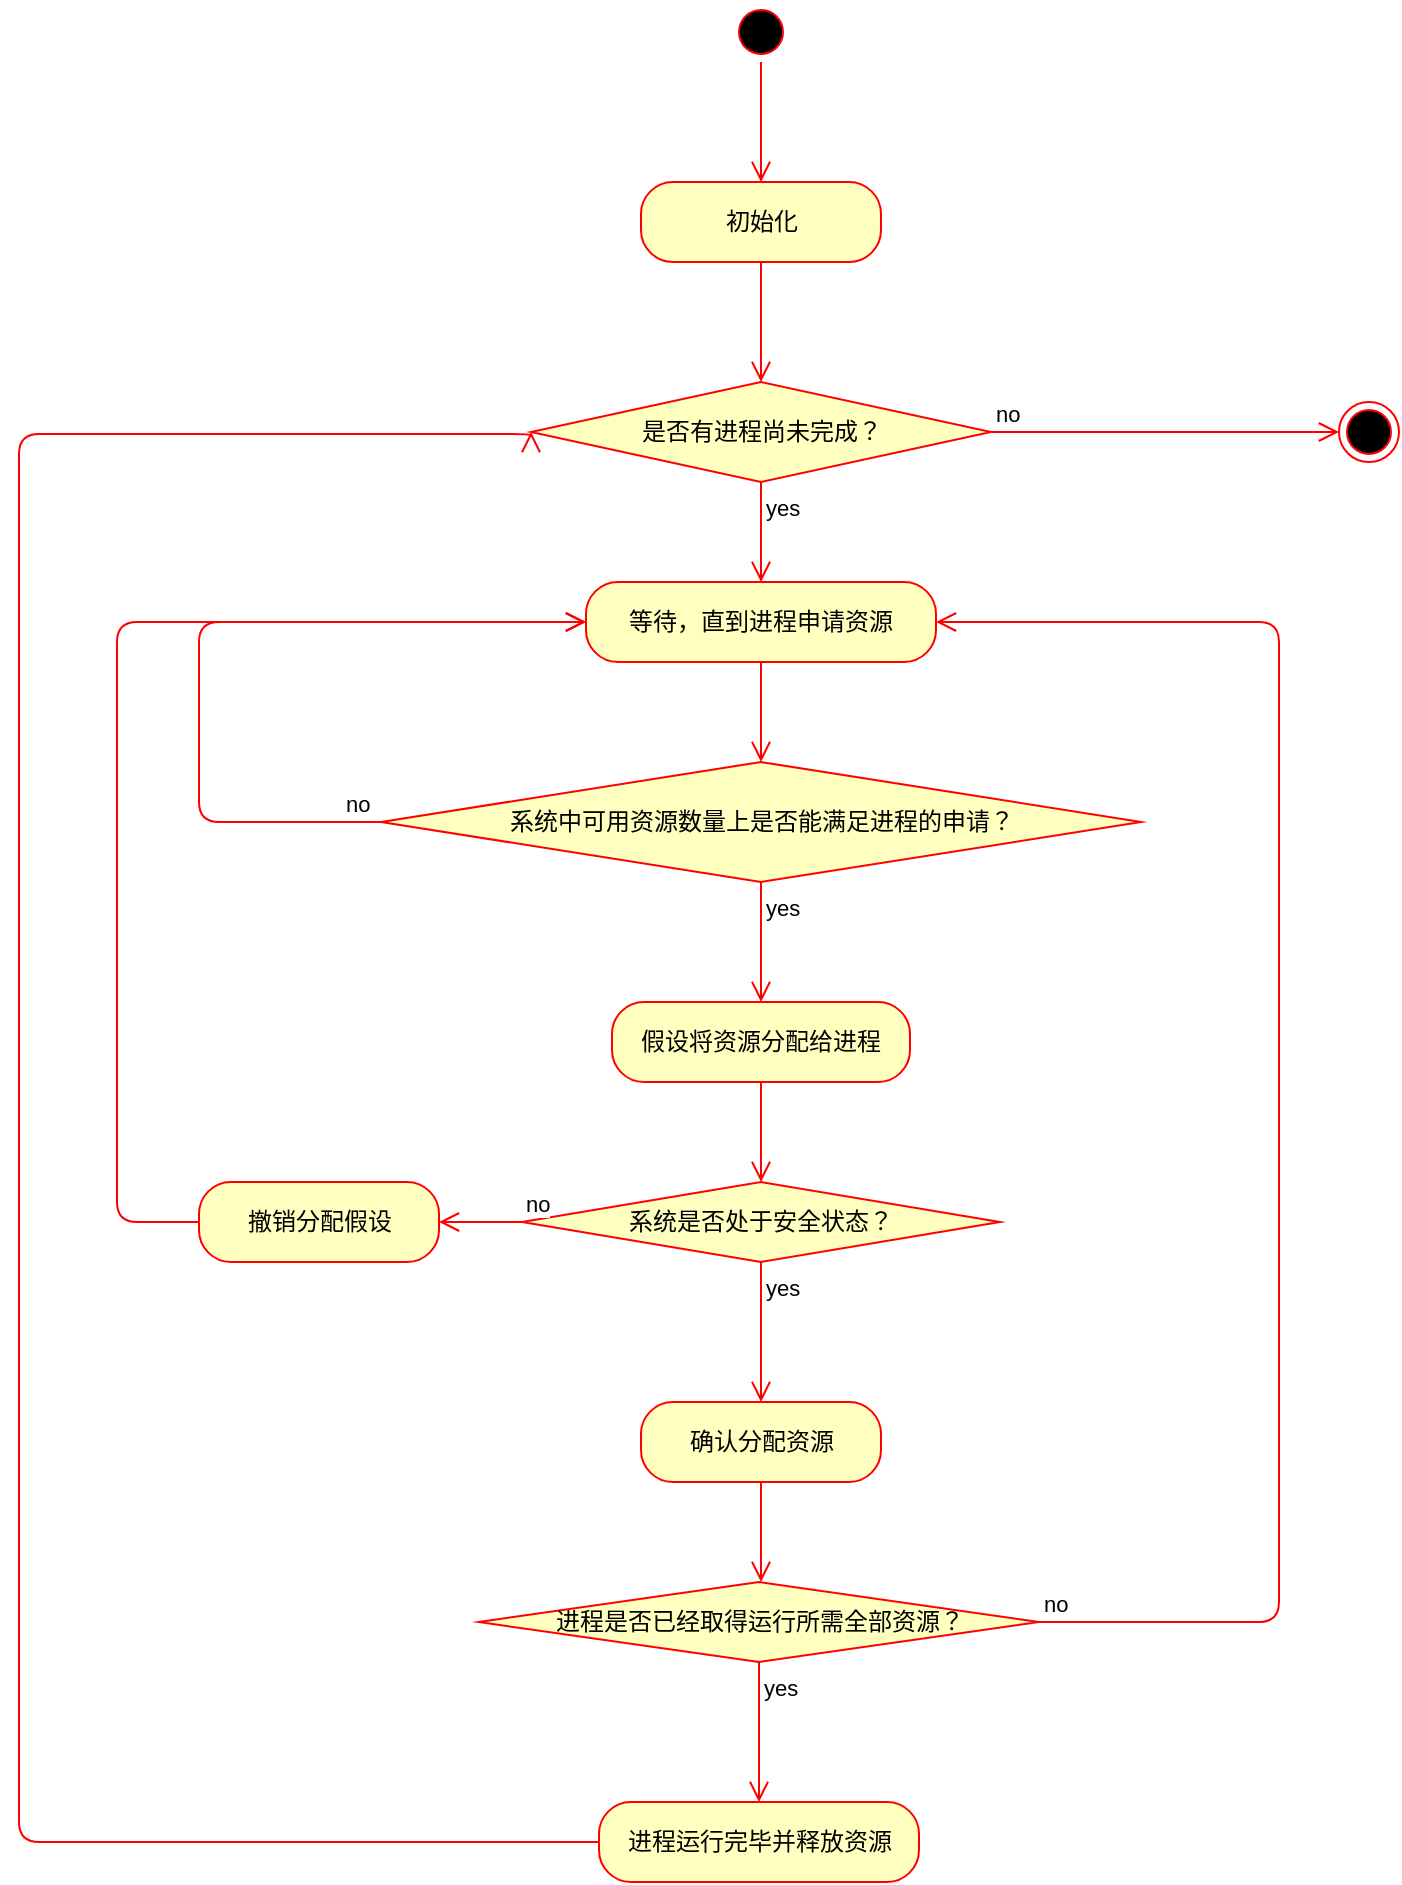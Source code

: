 <mxfile version="12.1.7" type="device" pages="1"><diagram id="D8LIalpdU_l5YW0hDuCL" name="第 1 页"><mxGraphModel dx="2234" dy="1446" grid="1" gridSize="10" guides="1" tooltips="1" connect="1" arrows="1" fold="1" page="1" pageScale="1" pageWidth="827" pageHeight="1169" math="0" shadow="0"><root><mxCell id="0"/><mxCell id="1" parent="0"/><mxCell id="FZSwvR9cWrB7vI6zydYD-1" value="" style="ellipse;html=1;shape=startState;fillColor=#000000;strokeColor=#ff0000;" parent="1" vertex="1"><mxGeometry x="424.5" y="100" width="30" height="30" as="geometry"/></mxCell><mxCell id="FZSwvR9cWrB7vI6zydYD-2" value="" style="edgeStyle=orthogonalEdgeStyle;html=1;verticalAlign=bottom;endArrow=open;endSize=8;strokeColor=#ff0000;" parent="1" source="FZSwvR9cWrB7vI6zydYD-1" edge="1"><mxGeometry relative="1" as="geometry"><mxPoint x="439.5" y="190" as="targetPoint"/></mxGeometry></mxCell><mxCell id="dXnBlqJgYHVnfWdCDRpL-4" value="初始化" style="rounded=1;whiteSpace=wrap;html=1;arcSize=40;fontColor=#000000;fillColor=#ffffc0;strokeColor=#ff0000;" vertex="1" parent="1"><mxGeometry x="379.5" y="190" width="120" height="40" as="geometry"/></mxCell><mxCell id="dXnBlqJgYHVnfWdCDRpL-5" value="" style="edgeStyle=orthogonalEdgeStyle;html=1;verticalAlign=bottom;endArrow=open;endSize=8;strokeColor=#ff0000;" edge="1" source="dXnBlqJgYHVnfWdCDRpL-4" parent="1"><mxGeometry relative="1" as="geometry"><mxPoint x="439.5" y="290" as="targetPoint"/></mxGeometry></mxCell><mxCell id="dXnBlqJgYHVnfWdCDRpL-6" value="是否有进程尚未完成？" style="rhombus;whiteSpace=wrap;html=1;fillColor=#ffffc0;strokeColor=#ff0000;" vertex="1" parent="1"><mxGeometry x="324.5" y="290" width="230" height="50" as="geometry"/></mxCell><mxCell id="dXnBlqJgYHVnfWdCDRpL-7" value="no" style="edgeStyle=orthogonalEdgeStyle;html=1;align=left;verticalAlign=bottom;endArrow=open;endSize=8;strokeColor=#ff0000;" edge="1" source="dXnBlqJgYHVnfWdCDRpL-6" parent="1" target="dXnBlqJgYHVnfWdCDRpL-28"><mxGeometry x="-1" relative="1" as="geometry"><mxPoint x="678.5" y="315" as="targetPoint"/></mxGeometry></mxCell><mxCell id="dXnBlqJgYHVnfWdCDRpL-8" value="yes" style="edgeStyle=orthogonalEdgeStyle;html=1;align=left;verticalAlign=top;endArrow=open;endSize=8;strokeColor=#ff0000;entryX=0.5;entryY=0;entryDx=0;entryDy=0;" edge="1" source="dXnBlqJgYHVnfWdCDRpL-6" parent="1" target="dXnBlqJgYHVnfWdCDRpL-10"><mxGeometry x="-1" relative="1" as="geometry"><mxPoint x="439.5" y="380" as="targetPoint"/></mxGeometry></mxCell><mxCell id="dXnBlqJgYHVnfWdCDRpL-10" value="等待，直到进程申请资源" style="rounded=1;whiteSpace=wrap;html=1;arcSize=40;fontColor=#000000;fillColor=#ffffc0;strokeColor=#ff0000;" vertex="1" parent="1"><mxGeometry x="352" y="390" width="175" height="40" as="geometry"/></mxCell><mxCell id="dXnBlqJgYHVnfWdCDRpL-11" value="" style="edgeStyle=orthogonalEdgeStyle;html=1;verticalAlign=bottom;endArrow=open;endSize=8;strokeColor=#ff0000;" edge="1" source="dXnBlqJgYHVnfWdCDRpL-10" parent="1"><mxGeometry relative="1" as="geometry"><mxPoint x="439.5" y="480" as="targetPoint"/></mxGeometry></mxCell><mxCell id="dXnBlqJgYHVnfWdCDRpL-14" value="系统中可用资源数量上是否能满足进程的申请？" style="rhombus;whiteSpace=wrap;html=1;fillColor=#ffffc0;strokeColor=#ff0000;" vertex="1" parent="1"><mxGeometry x="249.5" y="480" width="380" height="60" as="geometry"/></mxCell><mxCell id="dXnBlqJgYHVnfWdCDRpL-15" value="no" style="edgeStyle=orthogonalEdgeStyle;html=1;align=left;verticalAlign=bottom;endArrow=open;endSize=8;strokeColor=#ff0000;entryX=0;entryY=0.5;entryDx=0;entryDy=0;" edge="1" source="dXnBlqJgYHVnfWdCDRpL-14" parent="1" target="dXnBlqJgYHVnfWdCDRpL-10"><mxGeometry x="-0.895" relative="1" as="geometry"><mxPoint x="704.5" y="260" as="targetPoint"/><Array as="points"><mxPoint x="158.5" y="510"/><mxPoint x="158.5" y="410"/></Array><mxPoint as="offset"/></mxGeometry></mxCell><mxCell id="dXnBlqJgYHVnfWdCDRpL-16" value="yes" style="edgeStyle=orthogonalEdgeStyle;html=1;align=left;verticalAlign=top;endArrow=open;endSize=8;strokeColor=#ff0000;" edge="1" source="dXnBlqJgYHVnfWdCDRpL-14" parent="1"><mxGeometry x="-1" relative="1" as="geometry"><mxPoint x="439.5" y="600" as="targetPoint"/></mxGeometry></mxCell><mxCell id="dXnBlqJgYHVnfWdCDRpL-19" value="假设将资源分配给进程" style="rounded=1;whiteSpace=wrap;html=1;arcSize=40;fontColor=#000000;fillColor=#ffffc0;strokeColor=#ff0000;" vertex="1" parent="1"><mxGeometry x="365" y="600" width="149" height="40" as="geometry"/></mxCell><mxCell id="dXnBlqJgYHVnfWdCDRpL-20" value="" style="edgeStyle=orthogonalEdgeStyle;html=1;verticalAlign=bottom;endArrow=open;endSize=8;strokeColor=#ff0000;" edge="1" source="dXnBlqJgYHVnfWdCDRpL-19" parent="1"><mxGeometry relative="1" as="geometry"><mxPoint x="439.5" y="690" as="targetPoint"/></mxGeometry></mxCell><mxCell id="dXnBlqJgYHVnfWdCDRpL-21" value="系统是否处于安全状态？" style="rhombus;whiteSpace=wrap;html=1;fillColor=#ffffc0;strokeColor=#ff0000;" vertex="1" parent="1"><mxGeometry x="320" y="690" width="239" height="40" as="geometry"/></mxCell><mxCell id="dXnBlqJgYHVnfWdCDRpL-22" value="no" style="edgeStyle=orthogonalEdgeStyle;html=1;align=left;verticalAlign=bottom;endArrow=open;endSize=8;strokeColor=#ff0000;" edge="1" source="dXnBlqJgYHVnfWdCDRpL-21" parent="1"><mxGeometry x="-1" relative="1" as="geometry"><mxPoint x="278.5" y="710" as="targetPoint"/></mxGeometry></mxCell><mxCell id="dXnBlqJgYHVnfWdCDRpL-23" value="yes" style="edgeStyle=orthogonalEdgeStyle;html=1;align=left;verticalAlign=top;endArrow=open;endSize=8;strokeColor=#ff0000;" edge="1" source="dXnBlqJgYHVnfWdCDRpL-21" parent="1"><mxGeometry x="-1" relative="1" as="geometry"><mxPoint x="439.5" y="800" as="targetPoint"/><Array as="points"><mxPoint x="439.5" y="800"/></Array></mxGeometry></mxCell><mxCell id="dXnBlqJgYHVnfWdCDRpL-24" value="撤销分配假设" style="rounded=1;whiteSpace=wrap;html=1;arcSize=40;fontColor=#000000;fillColor=#ffffc0;strokeColor=#ff0000;" vertex="1" parent="1"><mxGeometry x="158.5" y="690" width="120" height="40" as="geometry"/></mxCell><mxCell id="dXnBlqJgYHVnfWdCDRpL-25" value="" style="edgeStyle=orthogonalEdgeStyle;html=1;verticalAlign=bottom;endArrow=open;endSize=8;strokeColor=#ff0000;entryX=0;entryY=0.5;entryDx=0;entryDy=0;" edge="1" source="dXnBlqJgYHVnfWdCDRpL-24" parent="1" target="dXnBlqJgYHVnfWdCDRpL-10"><mxGeometry relative="1" as="geometry"><mxPoint x="128.5" y="370" as="targetPoint"/><Array as="points"><mxPoint x="117.5" y="710"/><mxPoint x="117.5" y="410"/></Array></mxGeometry></mxCell><mxCell id="dXnBlqJgYHVnfWdCDRpL-26" value="确认分配资源" style="rounded=1;whiteSpace=wrap;html=1;arcSize=40;fontColor=#000000;fillColor=#ffffc0;strokeColor=#ff0000;" vertex="1" parent="1"><mxGeometry x="379.5" y="800" width="120" height="40" as="geometry"/></mxCell><mxCell id="dXnBlqJgYHVnfWdCDRpL-27" value="" style="edgeStyle=orthogonalEdgeStyle;html=1;verticalAlign=bottom;endArrow=open;endSize=8;strokeColor=#ff0000;" edge="1" source="dXnBlqJgYHVnfWdCDRpL-26" parent="1"><mxGeometry relative="1" as="geometry"><mxPoint x="439.5" y="890" as="targetPoint"/></mxGeometry></mxCell><mxCell id="dXnBlqJgYHVnfWdCDRpL-28" value="" style="ellipse;html=1;shape=endState;fillColor=#000000;strokeColor=#ff0000;" vertex="1" parent="1"><mxGeometry x="728.5" y="300" width="30" height="30" as="geometry"/></mxCell><mxCell id="dXnBlqJgYHVnfWdCDRpL-29" value="进程是否已经取得运行所需全部资源？" style="rhombus;whiteSpace=wrap;html=1;fillColor=#ffffc0;strokeColor=#ff0000;" vertex="1" parent="1"><mxGeometry x="298.5" y="890" width="280" height="40" as="geometry"/></mxCell><mxCell id="dXnBlqJgYHVnfWdCDRpL-30" value="no" style="edgeStyle=orthogonalEdgeStyle;html=1;align=left;verticalAlign=bottom;endArrow=open;endSize=8;strokeColor=#ff0000;entryX=1;entryY=0.5;entryDx=0;entryDy=0;" edge="1" source="dXnBlqJgYHVnfWdCDRpL-29" parent="1" target="dXnBlqJgYHVnfWdCDRpL-10"><mxGeometry x="-1" relative="1" as="geometry"><mxPoint x="698.5" y="410" as="targetPoint"/><Array as="points"><mxPoint x="698.5" y="910"/><mxPoint x="698.5" y="410"/></Array></mxGeometry></mxCell><mxCell id="dXnBlqJgYHVnfWdCDRpL-31" value="yes" style="edgeStyle=orthogonalEdgeStyle;html=1;align=left;verticalAlign=top;endArrow=open;endSize=8;strokeColor=#ff0000;" edge="1" source="dXnBlqJgYHVnfWdCDRpL-29" parent="1"><mxGeometry x="-1" relative="1" as="geometry"><mxPoint x="438.5" y="1000" as="targetPoint"/></mxGeometry></mxCell><mxCell id="dXnBlqJgYHVnfWdCDRpL-32" value="进程运行完毕并释放资源" style="rounded=1;whiteSpace=wrap;html=1;arcSize=40;fontColor=#000000;fillColor=#ffffc0;strokeColor=#ff0000;" vertex="1" parent="1"><mxGeometry x="358.5" y="1000" width="160" height="40" as="geometry"/></mxCell><mxCell id="dXnBlqJgYHVnfWdCDRpL-33" value="" style="edgeStyle=orthogonalEdgeStyle;html=1;verticalAlign=bottom;endArrow=open;endSize=8;strokeColor=#ff0000;entryX=0;entryY=0.5;entryDx=0;entryDy=0;" edge="1" source="dXnBlqJgYHVnfWdCDRpL-32" parent="1" target="dXnBlqJgYHVnfWdCDRpL-6"><mxGeometry relative="1" as="geometry"><mxPoint x="439.5" y="1100" as="targetPoint"/><Array as="points"><mxPoint x="68.5" y="1020"/><mxPoint x="68.5" y="316"/></Array></mxGeometry></mxCell></root></mxGraphModel></diagram></mxfile>